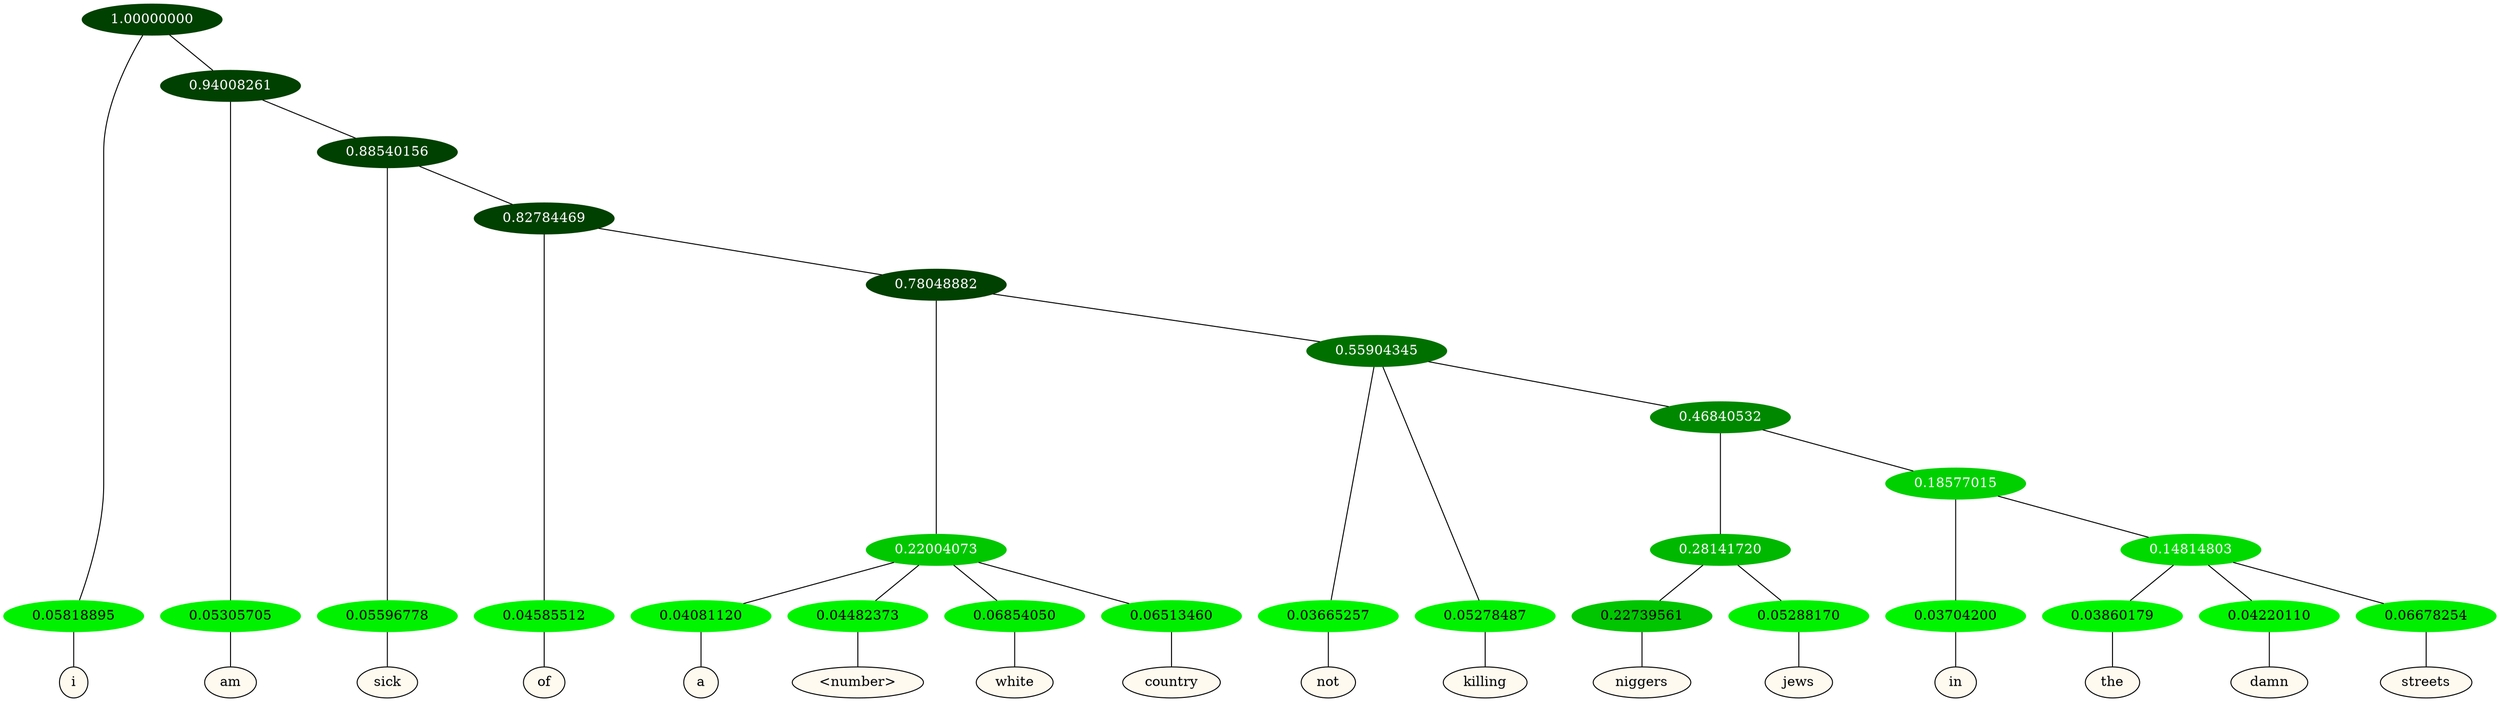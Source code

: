 graph {
	node [format=png height=0.15 nodesep=0.001 ordering=out overlap=prism overlap_scaling=0.01 ranksep=0.001 ratio=0.2 style=filled width=0.15]
	{
		rank=same
		a_w_1 [label=i color=black fillcolor=floralwhite style="filled,solid"]
		a_w_3 [label=am color=black fillcolor=floralwhite style="filled,solid"]
		a_w_5 [label=sick color=black fillcolor=floralwhite style="filled,solid"]
		a_w_7 [label=of color=black fillcolor=floralwhite style="filled,solid"]
		a_w_11 [label=a color=black fillcolor=floralwhite style="filled,solid"]
		a_w_12 [label="\<number\>" color=black fillcolor=floralwhite style="filled,solid"]
		a_w_13 [label=white color=black fillcolor=floralwhite style="filled,solid"]
		a_w_14 [label=country color=black fillcolor=floralwhite style="filled,solid"]
		a_w_15 [label=not color=black fillcolor=floralwhite style="filled,solid"]
		a_w_16 [label=killing color=black fillcolor=floralwhite style="filled,solid"]
		a_w_20 [label=niggers color=black fillcolor=floralwhite style="filled,solid"]
		a_w_21 [label=jews color=black fillcolor=floralwhite style="filled,solid"]
		a_w_22 [label=in color=black fillcolor=floralwhite style="filled,solid"]
		a_w_24 [label=the color=black fillcolor=floralwhite style="filled,solid"]
		a_w_25 [label=damn color=black fillcolor=floralwhite style="filled,solid"]
		a_w_26 [label=streets color=black fillcolor=floralwhite style="filled,solid"]
	}
	a_n_1 -- a_w_1
	a_n_3 -- a_w_3
	a_n_5 -- a_w_5
	a_n_7 -- a_w_7
	a_n_11 -- a_w_11
	a_n_12 -- a_w_12
	a_n_13 -- a_w_13
	a_n_14 -- a_w_14
	a_n_15 -- a_w_15
	a_n_16 -- a_w_16
	a_n_20 -- a_w_20
	a_n_21 -- a_w_21
	a_n_22 -- a_w_22
	a_n_24 -- a_w_24
	a_n_25 -- a_w_25
	a_n_26 -- a_w_26
	{
		rank=same
		a_n_1 [label=0.05818895 color="0.334 1.000 0.942" fontcolor=black]
		a_n_3 [label=0.05305705 color="0.334 1.000 0.947" fontcolor=black]
		a_n_5 [label=0.05596778 color="0.334 1.000 0.944" fontcolor=black]
		a_n_7 [label=0.04585512 color="0.334 1.000 0.954" fontcolor=black]
		a_n_11 [label=0.04081120 color="0.334 1.000 0.959" fontcolor=black]
		a_n_12 [label=0.04482373 color="0.334 1.000 0.955" fontcolor=black]
		a_n_13 [label=0.06854050 color="0.334 1.000 0.931" fontcolor=black]
		a_n_14 [label=0.06513460 color="0.334 1.000 0.935" fontcolor=black]
		a_n_15 [label=0.03665257 color="0.334 1.000 0.963" fontcolor=black]
		a_n_16 [label=0.05278487 color="0.334 1.000 0.947" fontcolor=black]
		a_n_20 [label=0.22739561 color="0.334 1.000 0.773" fontcolor=black]
		a_n_21 [label=0.05288170 color="0.334 1.000 0.947" fontcolor=black]
		a_n_22 [label=0.03704200 color="0.334 1.000 0.963" fontcolor=black]
		a_n_24 [label=0.03860179 color="0.334 1.000 0.961" fontcolor=black]
		a_n_25 [label=0.04220110 color="0.334 1.000 0.958" fontcolor=black]
		a_n_26 [label=0.06678254 color="0.334 1.000 0.933" fontcolor=black]
	}
	a_n_0 [label=1.00000000 color="0.334 1.000 0.250" fontcolor=grey99]
	a_n_0 -- a_n_1
	a_n_2 [label=0.94008261 color="0.334 1.000 0.250" fontcolor=grey99]
	a_n_0 -- a_n_2
	a_n_2 -- a_n_3
	a_n_4 [label=0.88540156 color="0.334 1.000 0.250" fontcolor=grey99]
	a_n_2 -- a_n_4
	a_n_4 -- a_n_5
	a_n_6 [label=0.82784469 color="0.334 1.000 0.250" fontcolor=grey99]
	a_n_4 -- a_n_6
	a_n_6 -- a_n_7
	a_n_8 [label=0.78048882 color="0.334 1.000 0.250" fontcolor=grey99]
	a_n_6 -- a_n_8
	a_n_9 [label=0.22004073 color="0.334 1.000 0.780" fontcolor=grey99]
	a_n_8 -- a_n_9
	a_n_10 [label=0.55904345 color="0.334 1.000 0.441" fontcolor=grey99]
	a_n_8 -- a_n_10
	a_n_9 -- a_n_11
	a_n_9 -- a_n_12
	a_n_9 -- a_n_13
	a_n_9 -- a_n_14
	a_n_10 -- a_n_15
	a_n_10 -- a_n_16
	a_n_17 [label=0.46840532 color="0.334 1.000 0.532" fontcolor=grey99]
	a_n_10 -- a_n_17
	a_n_18 [label=0.28141720 color="0.334 1.000 0.719" fontcolor=grey99]
	a_n_17 -- a_n_18
	a_n_19 [label=0.18577015 color="0.334 1.000 0.814" fontcolor=grey99]
	a_n_17 -- a_n_19
	a_n_18 -- a_n_20
	a_n_18 -- a_n_21
	a_n_19 -- a_n_22
	a_n_23 [label=0.14814803 color="0.334 1.000 0.852" fontcolor=grey99]
	a_n_19 -- a_n_23
	a_n_23 -- a_n_24
	a_n_23 -- a_n_25
	a_n_23 -- a_n_26
}
